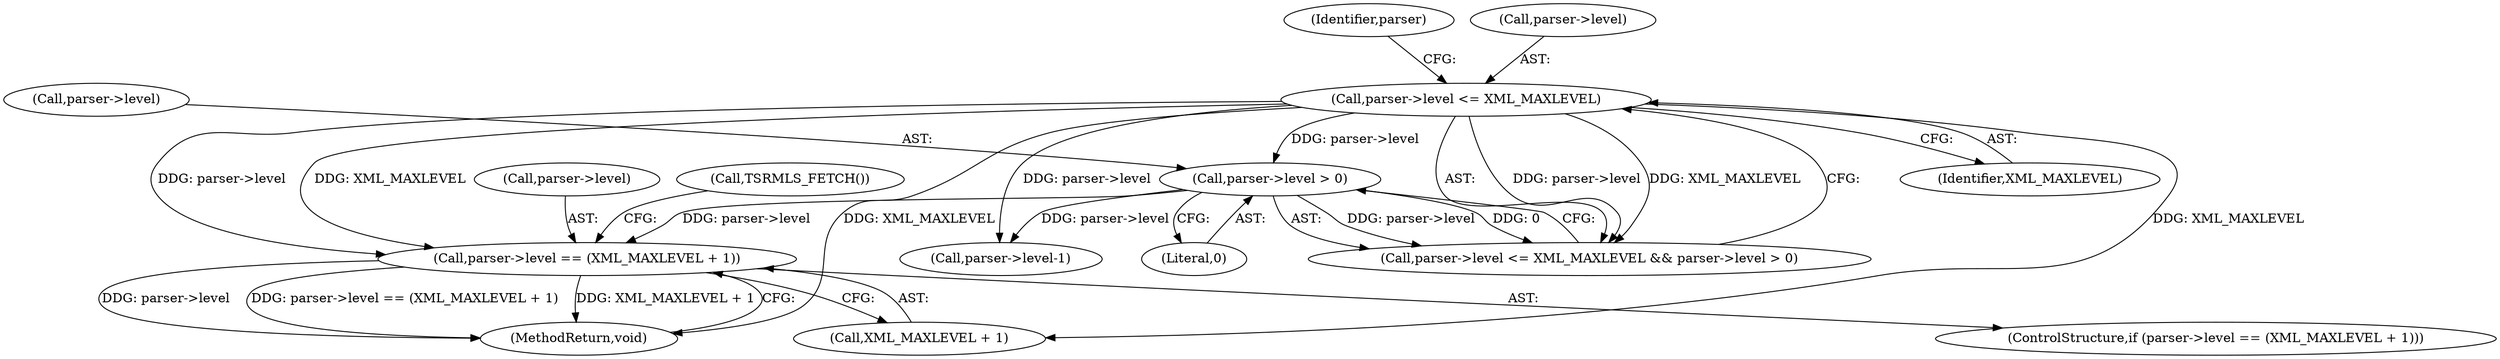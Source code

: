 digraph "0_php_dccda88f27a084bcbbb30198ace12b4e7ae961cc_4@pointer" {
"1000458" [label="(Call,parser->level == (XML_MAXLEVEL + 1))"];
"1000388" [label="(Call,parser->level > 0)"];
"1000383" [label="(Call,parser->level <= XML_MAXLEVEL)"];
"1000405" [label="(Call,parser->level-1)"];
"1000471" [label="(MethodReturn,void)"];
"1000383" [label="(Call,parser->level <= XML_MAXLEVEL)"];
"1000459" [label="(Call,parser->level)"];
"1000387" [label="(Identifier,XML_MAXLEVEL)"];
"1000392" [label="(Literal,0)"];
"1000390" [label="(Identifier,parser)"];
"1000466" [label="(Call,TSRMLS_FETCH())"];
"1000384" [label="(Call,parser->level)"];
"1000382" [label="(Call,parser->level <= XML_MAXLEVEL && parser->level > 0)"];
"1000388" [label="(Call,parser->level > 0)"];
"1000462" [label="(Call,XML_MAXLEVEL + 1)"];
"1000458" [label="(Call,parser->level == (XML_MAXLEVEL + 1))"];
"1000389" [label="(Call,parser->level)"];
"1000457" [label="(ControlStructure,if (parser->level == (XML_MAXLEVEL + 1)))"];
"1000458" -> "1000457"  [label="AST: "];
"1000458" -> "1000462"  [label="CFG: "];
"1000459" -> "1000458"  [label="AST: "];
"1000462" -> "1000458"  [label="AST: "];
"1000466" -> "1000458"  [label="CFG: "];
"1000471" -> "1000458"  [label="CFG: "];
"1000458" -> "1000471"  [label="DDG: parser->level"];
"1000458" -> "1000471"  [label="DDG: parser->level == (XML_MAXLEVEL + 1)"];
"1000458" -> "1000471"  [label="DDG: XML_MAXLEVEL + 1"];
"1000388" -> "1000458"  [label="DDG: parser->level"];
"1000383" -> "1000458"  [label="DDG: parser->level"];
"1000383" -> "1000458"  [label="DDG: XML_MAXLEVEL"];
"1000388" -> "1000382"  [label="AST: "];
"1000388" -> "1000392"  [label="CFG: "];
"1000389" -> "1000388"  [label="AST: "];
"1000392" -> "1000388"  [label="AST: "];
"1000382" -> "1000388"  [label="CFG: "];
"1000388" -> "1000382"  [label="DDG: parser->level"];
"1000388" -> "1000382"  [label="DDG: 0"];
"1000383" -> "1000388"  [label="DDG: parser->level"];
"1000388" -> "1000405"  [label="DDG: parser->level"];
"1000383" -> "1000382"  [label="AST: "];
"1000383" -> "1000387"  [label="CFG: "];
"1000384" -> "1000383"  [label="AST: "];
"1000387" -> "1000383"  [label="AST: "];
"1000390" -> "1000383"  [label="CFG: "];
"1000382" -> "1000383"  [label="CFG: "];
"1000383" -> "1000471"  [label="DDG: XML_MAXLEVEL"];
"1000383" -> "1000382"  [label="DDG: parser->level"];
"1000383" -> "1000382"  [label="DDG: XML_MAXLEVEL"];
"1000383" -> "1000405"  [label="DDG: parser->level"];
"1000383" -> "1000462"  [label="DDG: XML_MAXLEVEL"];
}
